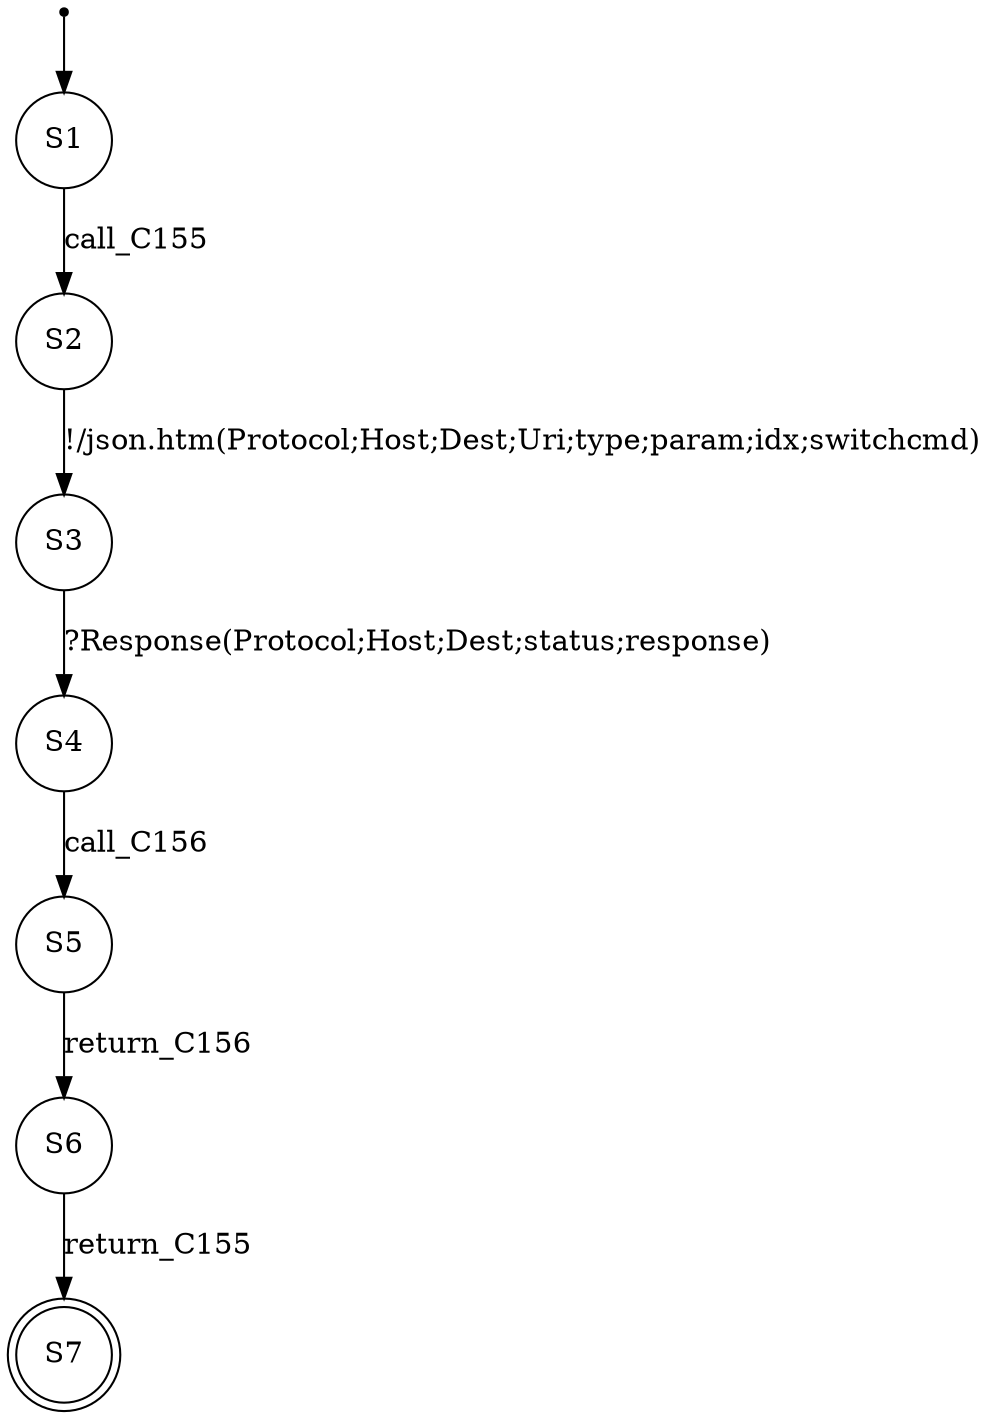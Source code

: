 digraph LTS {
S00[shape=point]
S1[label=S1,shape=circle];
S2[label=S2,shape=circle];
S3[label=S3,shape=circle];
S4[label=S4,shape=circle];
S5[label=S5,shape=circle];
S6[label=S6,shape=circle];
S7[label=S7,shape=doublecircle];
S00 -> S1
S1 -> S2[label ="call_C155"];
S2 -> S3[label ="!/json.htm(Protocol;Host;Dest;Uri;type;param;idx;switchcmd)"];
S3 -> S4[label ="?Response(Protocol;Host;Dest;status;response)"];
S4 -> S5[label ="call_C156"];
S5 -> S6[label ="return_C156"];
S6 -> S7[label ="return_C155"];
}
